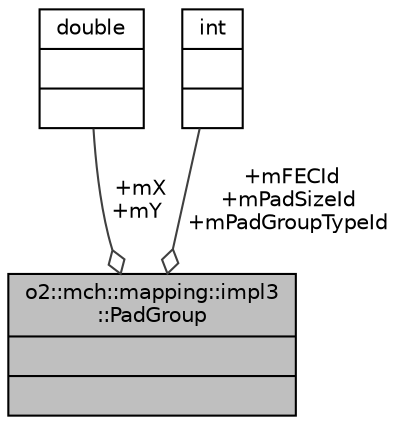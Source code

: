 digraph "o2::mch::mapping::impl3::PadGroup"
{
 // INTERACTIVE_SVG=YES
  bgcolor="transparent";
  edge [fontname="Helvetica",fontsize="10",labelfontname="Helvetica",labelfontsize="10"];
  node [fontname="Helvetica",fontsize="10",shape=record];
  Node1 [label="{o2::mch::mapping::impl3\l::PadGroup\n||}",height=0.2,width=0.4,color="black", fillcolor="grey75", style="filled" fontcolor="black"];
  Node2 -> Node1 [color="grey25",fontsize="10",style="solid",label=" +mX\n+mY" ,arrowhead="odiamond",fontname="Helvetica"];
  Node2 [label="{double\n||}",height=0.2,width=0.4,color="black",URL="$df/de6/classdouble.html"];
  Node3 -> Node1 [color="grey25",fontsize="10",style="solid",label=" +mFECId\n+mPadSizeId\n+mPadGroupTypeId" ,arrowhead="odiamond",fontname="Helvetica"];
  Node3 [label="{int\n||}",height=0.2,width=0.4,color="black",URL="$d1/da0/classint.html"];
}
